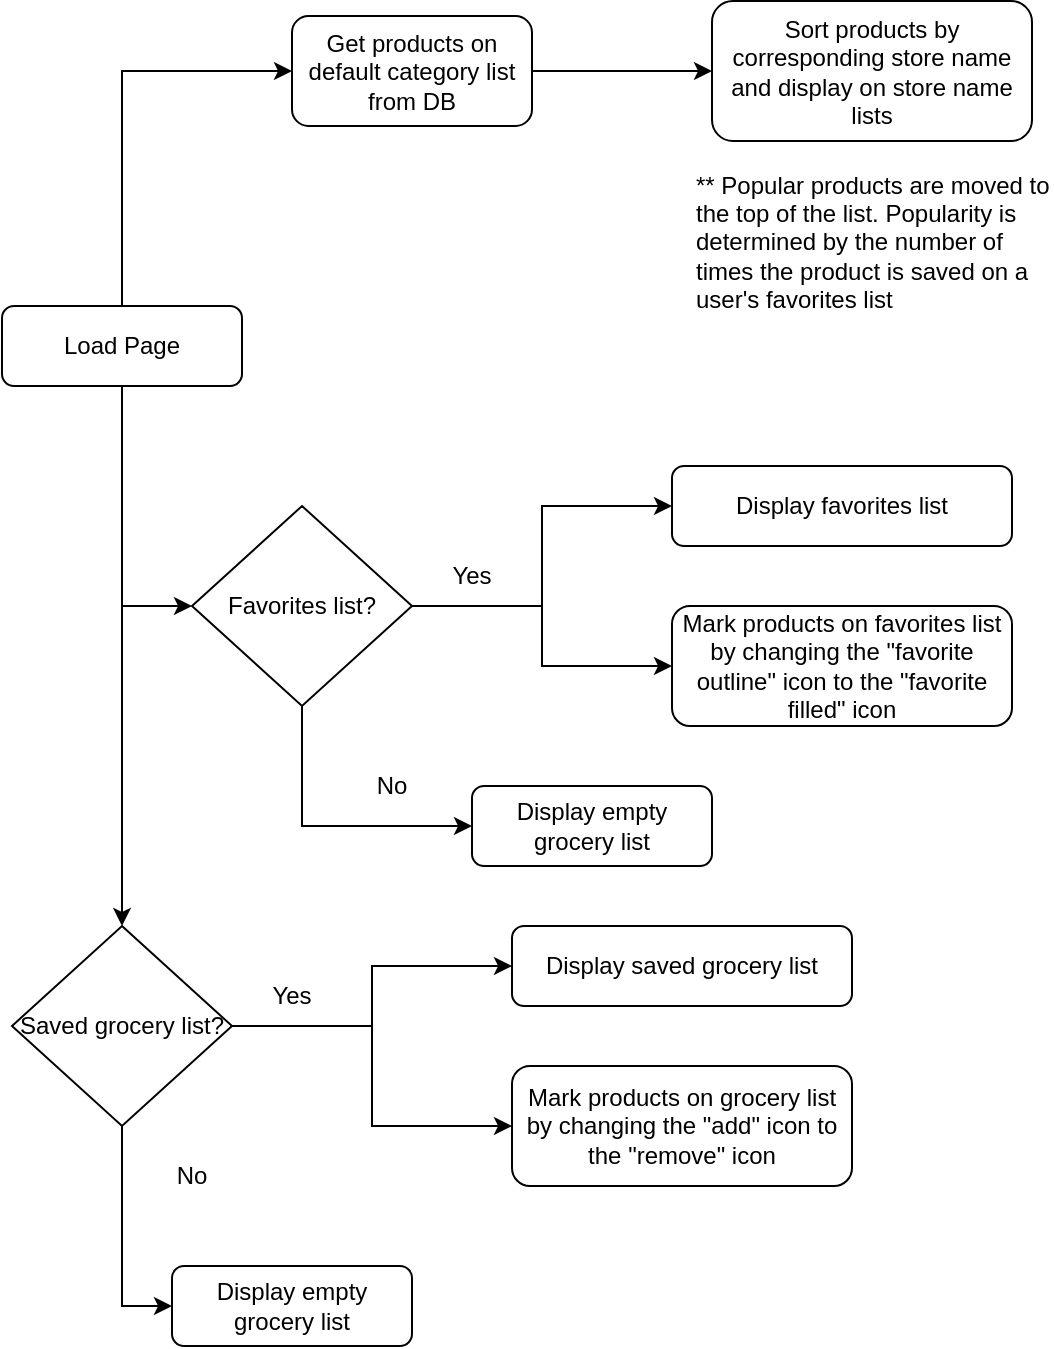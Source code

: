 <mxfile version="19.0.3" type="device" pages="3"><diagram id="GzibmVHwQxXgaApTbVRx" name="Initial Page Load"><mxGraphModel dx="1426" dy="905" grid="1" gridSize="10" guides="1" tooltips="1" connect="1" arrows="1" fold="1" page="1" pageScale="1" pageWidth="850" pageHeight="1100" math="0" shadow="0"><root><mxCell id="0"/><mxCell id="1" parent="0"/><mxCell id="22KKqGLEUPmDsNO4cxpv-1" value="" style="edgeStyle=orthogonalEdgeStyle;rounded=0;orthogonalLoop=1;jettySize=auto;html=1;" edge="1" parent="1" source="22KKqGLEUPmDsNO4cxpv-2" target="22KKqGLEUPmDsNO4cxpv-4"><mxGeometry relative="1" as="geometry"/></mxCell><mxCell id="22KKqGLEUPmDsNO4cxpv-2" value="Get products on default category list&lt;br&gt;from DB" style="rounded=1;whiteSpace=wrap;html=1;fontSize=12;glass=0;strokeWidth=1;shadow=0;" vertex="1" parent="1"><mxGeometry x="265" y="90" width="120" height="55" as="geometry"/></mxCell><mxCell id="22KKqGLEUPmDsNO4cxpv-4" value="Sort products by corresponding store name and display on store name lists" style="rounded=1;whiteSpace=wrap;html=1;fontSize=12;glass=0;strokeWidth=1;shadow=0;" vertex="1" parent="1"><mxGeometry x="475" y="82.5" width="160" height="70" as="geometry"/></mxCell><mxCell id="22KKqGLEUPmDsNO4cxpv-9" style="edgeStyle=orthogonalEdgeStyle;rounded=0;orthogonalLoop=1;jettySize=auto;html=1;entryX=0;entryY=0.5;entryDx=0;entryDy=0;exitX=0.5;exitY=0;exitDx=0;exitDy=0;" edge="1" parent="1" source="22KKqGLEUPmDsNO4cxpv-12" target="22KKqGLEUPmDsNO4cxpv-2"><mxGeometry relative="1" as="geometry"><mxPoint x="165" y="245" as="sourcePoint"/><Array as="points"><mxPoint x="180" y="118"/></Array></mxGeometry></mxCell><mxCell id="22KKqGLEUPmDsNO4cxpv-57" style="edgeStyle=orthogonalEdgeStyle;rounded=0;orthogonalLoop=1;jettySize=auto;html=1;entryX=0.5;entryY=0;entryDx=0;entryDy=0;" edge="1" parent="1" source="22KKqGLEUPmDsNO4cxpv-12" target="22KKqGLEUPmDsNO4cxpv-40"><mxGeometry relative="1" as="geometry"/></mxCell><mxCell id="22KKqGLEUPmDsNO4cxpv-58" style="edgeStyle=orthogonalEdgeStyle;rounded=0;orthogonalLoop=1;jettySize=auto;html=1;entryX=0;entryY=0.5;entryDx=0;entryDy=0;" edge="1" parent="1" source="22KKqGLEUPmDsNO4cxpv-12" target="22KKqGLEUPmDsNO4cxpv-53"><mxGeometry relative="1" as="geometry"><Array as="points"><mxPoint x="180" y="385"/></Array></mxGeometry></mxCell><mxCell id="22KKqGLEUPmDsNO4cxpv-12" value="Load Page" style="rounded=1;whiteSpace=wrap;html=1;fontSize=12;glass=0;strokeWidth=1;shadow=0;" vertex="1" parent="1"><mxGeometry x="120" y="235" width="120" height="40" as="geometry"/></mxCell><mxCell id="22KKqGLEUPmDsNO4cxpv-26" value="Display favorites list" style="rounded=1;whiteSpace=wrap;html=1;fontSize=12;glass=0;strokeWidth=1;shadow=0;" vertex="1" parent="1"><mxGeometry x="455" y="315" width="170" height="40" as="geometry"/></mxCell><mxCell id="22KKqGLEUPmDsNO4cxpv-27" value="Display saved grocery list" style="rounded=1;whiteSpace=wrap;html=1;fontSize=12;glass=0;strokeWidth=1;shadow=0;" vertex="1" parent="1"><mxGeometry x="375" y="545" width="170" height="40" as="geometry"/></mxCell><mxCell id="22KKqGLEUPmDsNO4cxpv-37" value="Display empty grocery list" style="rounded=1;whiteSpace=wrap;html=1;fontSize=12;glass=0;strokeWidth=1;shadow=0;" vertex="1" parent="1"><mxGeometry x="205" y="715" width="120" height="40" as="geometry"/></mxCell><mxCell id="22KKqGLEUPmDsNO4cxpv-39" style="edgeStyle=orthogonalEdgeStyle;rounded=0;orthogonalLoop=1;jettySize=auto;html=1;entryX=0;entryY=0.5;entryDx=0;entryDy=0;" edge="1" parent="1" source="22KKqGLEUPmDsNO4cxpv-40" target="22KKqGLEUPmDsNO4cxpv-37"><mxGeometry relative="1" as="geometry"/></mxCell><mxCell id="22KKqGLEUPmDsNO4cxpv-50" style="edgeStyle=orthogonalEdgeStyle;rounded=0;orthogonalLoop=1;jettySize=auto;html=1;" edge="1" parent="1" source="22KKqGLEUPmDsNO4cxpv-40" target="22KKqGLEUPmDsNO4cxpv-27"><mxGeometry relative="1" as="geometry"/></mxCell><mxCell id="22KKqGLEUPmDsNO4cxpv-52" style="edgeStyle=orthogonalEdgeStyle;rounded=0;orthogonalLoop=1;jettySize=auto;html=1;entryX=0;entryY=0.5;entryDx=0;entryDy=0;" edge="1" parent="1" source="22KKqGLEUPmDsNO4cxpv-40" target="22KKqGLEUPmDsNO4cxpv-51"><mxGeometry relative="1" as="geometry"/></mxCell><mxCell id="22KKqGLEUPmDsNO4cxpv-40" value="Saved grocery list?" style="rhombus;whiteSpace=wrap;html=1;" vertex="1" parent="1"><mxGeometry x="125" y="545" width="110" height="100" as="geometry"/></mxCell><mxCell id="22KKqGLEUPmDsNO4cxpv-41" value="Yes" style="text;html=1;strokeColor=none;fillColor=none;align=center;verticalAlign=middle;whiteSpace=wrap;rounded=0;" vertex="1" parent="1"><mxGeometry x="235" y="565" width="60" height="30" as="geometry"/></mxCell><mxCell id="22KKqGLEUPmDsNO4cxpv-42" value="No" style="text;html=1;strokeColor=none;fillColor=none;align=center;verticalAlign=middle;whiteSpace=wrap;rounded=0;" vertex="1" parent="1"><mxGeometry x="185" y="655" width="60" height="30" as="geometry"/></mxCell><mxCell id="22KKqGLEUPmDsNO4cxpv-51" value="Mark products on grocery list by changing the &quot;add&quot; icon to the &quot;remove&quot; icon" style="rounded=1;whiteSpace=wrap;html=1;fontSize=12;glass=0;strokeWidth=1;shadow=0;" vertex="1" parent="1"><mxGeometry x="375" y="615" width="170" height="60" as="geometry"/></mxCell><mxCell id="22KKqGLEUPmDsNO4cxpv-60" style="edgeStyle=orthogonalEdgeStyle;rounded=0;orthogonalLoop=1;jettySize=auto;html=1;entryX=0;entryY=0.5;entryDx=0;entryDy=0;" edge="1" parent="1" source="22KKqGLEUPmDsNO4cxpv-53" target="22KKqGLEUPmDsNO4cxpv-59"><mxGeometry relative="1" as="geometry"><Array as="points"><mxPoint x="270" y="495"/></Array></mxGeometry></mxCell><mxCell id="22KKqGLEUPmDsNO4cxpv-63" style="edgeStyle=orthogonalEdgeStyle;rounded=0;orthogonalLoop=1;jettySize=auto;html=1;entryX=0;entryY=0.5;entryDx=0;entryDy=0;" edge="1" parent="1" source="22KKqGLEUPmDsNO4cxpv-53" target="22KKqGLEUPmDsNO4cxpv-26"><mxGeometry relative="1" as="geometry"/></mxCell><mxCell id="22KKqGLEUPmDsNO4cxpv-65" style="edgeStyle=orthogonalEdgeStyle;rounded=0;orthogonalLoop=1;jettySize=auto;html=1;entryX=0;entryY=0.5;entryDx=0;entryDy=0;" edge="1" parent="1" source="22KKqGLEUPmDsNO4cxpv-53" target="22KKqGLEUPmDsNO4cxpv-62"><mxGeometry relative="1" as="geometry"/></mxCell><mxCell id="22KKqGLEUPmDsNO4cxpv-53" value="Favorites list?" style="rhombus;whiteSpace=wrap;html=1;" vertex="1" parent="1"><mxGeometry x="215" y="335" width="110" height="100" as="geometry"/></mxCell><mxCell id="22KKqGLEUPmDsNO4cxpv-59" value="Display empty grocery list" style="rounded=1;whiteSpace=wrap;html=1;fontSize=12;glass=0;strokeWidth=1;shadow=0;" vertex="1" parent="1"><mxGeometry x="355" y="475" width="120" height="40" as="geometry"/></mxCell><mxCell id="22KKqGLEUPmDsNO4cxpv-61" value="No" style="text;html=1;strokeColor=none;fillColor=none;align=center;verticalAlign=middle;whiteSpace=wrap;rounded=0;" vertex="1" parent="1"><mxGeometry x="285" y="460" width="60" height="30" as="geometry"/></mxCell><mxCell id="22KKqGLEUPmDsNO4cxpv-62" value="Mark products on favorites list by changing the &quot;favorite outline&quot; icon to the &quot;favorite filled&quot; icon" style="rounded=1;whiteSpace=wrap;html=1;fontSize=12;glass=0;strokeWidth=1;shadow=0;" vertex="1" parent="1"><mxGeometry x="455" y="385" width="170" height="60" as="geometry"/></mxCell><mxCell id="22KKqGLEUPmDsNO4cxpv-64" value="Yes" style="text;html=1;strokeColor=none;fillColor=none;align=center;verticalAlign=middle;whiteSpace=wrap;rounded=0;" vertex="1" parent="1"><mxGeometry x="325" y="355" width="60" height="30" as="geometry"/></mxCell><mxCell id="TbQIPApT_66tH-mXbO3o-2" value="** Popular products are moved to the top of the list. Popularity is determined by the number of times the product is saved on a user's favorites list" style="text;html=1;strokeColor=none;fillColor=none;align=left;verticalAlign=middle;whiteSpace=wrap;rounded=0;" vertex="1" parent="1"><mxGeometry x="465" y="152.5" width="180" height="100" as="geometry"/></mxCell></root></mxGraphModel></diagram><diagram id="Sd7cJ7D7Cdnp2zWhR5HX" name="User Actions"><mxGraphModel dx="1426" dy="905" grid="1" gridSize="10" guides="1" tooltips="1" connect="1" arrows="1" fold="1" page="1" pageScale="1" pageWidth="850" pageHeight="1100" math="0" shadow="0"><root><mxCell id="0"/><mxCell id="1" parent="0"/><mxCell id="zLMz1lOy_Z3_U30QEWxS-1" value="Display only products on store lists in that category with popular products at the top of the list" style="rounded=1;whiteSpace=wrap;html=1;fontSize=12;glass=0;strokeWidth=1;shadow=0;" vertex="1" parent="1"><mxGeometry x="440" y="70" width="150" height="80" as="geometry"/></mxCell><mxCell id="zLMz1lOy_Z3_U30QEWxS-7" style="edgeStyle=orthogonalEdgeStyle;rounded=0;orthogonalLoop=1;jettySize=auto;html=1;entryX=0.5;entryY=1;entryDx=0;entryDy=0;" edge="1" parent="1" target="zLMz1lOy_Z3_U30QEWxS-9"><mxGeometry relative="1" as="geometry"><mxPoint x="460" y="125" as="sourcePoint"/></mxGeometry></mxCell><mxCell id="zLMz1lOy_Z3_U30QEWxS-10" value="Change to filled favorite icon" style="rounded=1;whiteSpace=wrap;html=1;fontSize=12;glass=0;strokeWidth=1;shadow=0;" vertex="1" parent="1"><mxGeometry x="400" y="420" width="120" height="40" as="geometry"/></mxCell><mxCell id="XY7_YXpVLgqoKUwTHV8E-6" style="edgeStyle=orthogonalEdgeStyle;rounded=0;orthogonalLoop=1;jettySize=auto;html=1;entryX=0;entryY=0.5;entryDx=0;entryDy=0;" edge="1" parent="1" source="XY7_YXpVLgqoKUwTHV8E-2" target="zLMz1lOy_Z3_U30QEWxS-1"><mxGeometry relative="1" as="geometry"/></mxCell><mxCell id="XY7_YXpVLgqoKUwTHV8E-2" value="Check if product is on user's list and change icon if needed if true" style="rounded=1;whiteSpace=wrap;html=1;fontSize=12;glass=0;strokeWidth=1;shadow=0;" vertex="1" parent="1"><mxGeometry x="250" y="75" width="120" height="70" as="geometry"/></mxCell><mxCell id="XY7_YXpVLgqoKUwTHV8E-5" value="" style="rounded=1;whiteSpace=wrap;html=1;fontSize=12;glass=0;strokeWidth=1;shadow=0;" vertex="1" parent="1"><mxGeometry x="660" y="600" width="150" height="80" as="geometry"/></mxCell><mxCell id="XY7_YXpVLgqoKUwTHV8E-11" value="Display only items in the selected category and with titles that start with user query with popular products at the top of the list" style="rounded=1;whiteSpace=wrap;html=1;fontSize=12;glass=0;strokeWidth=1;shadow=0;" vertex="1" parent="1"><mxGeometry x="250" y="272.5" width="220" height="95" as="geometry"/></mxCell><mxCell id="OjBxqK8qCiIyxo6PBWiG-10" style="edgeStyle=orthogonalEdgeStyle;rounded=0;orthogonalLoop=1;jettySize=auto;html=1;entryX=0;entryY=0.5;entryDx=0;entryDy=0;" edge="1" parent="1" source="OjBxqK8qCiIyxo6PBWiG-1" target="zLMz1lOy_Z3_U30QEWxS-10"><mxGeometry relative="1" as="geometry"><Array as="points"><mxPoint x="325" y="440"/></Array></mxGeometry></mxCell><mxCell id="OjBxqK8qCiIyxo6PBWiG-13" style="edgeStyle=orthogonalEdgeStyle;rounded=0;orthogonalLoop=1;jettySize=auto;html=1;entryX=0;entryY=0.5;entryDx=0;entryDy=0;" edge="1" parent="1" source="OjBxqK8qCiIyxo6PBWiG-1" target="OjBxqK8qCiIyxo6PBWiG-9"><mxGeometry relative="1" as="geometry"><mxPoint x="400" y="540" as="targetPoint"/><Array as="points"><mxPoint x="325" y="510"/></Array></mxGeometry></mxCell><mxCell id="OjBxqK8qCiIyxo6PBWiG-16" style="edgeStyle=orthogonalEdgeStyle;rounded=0;orthogonalLoop=1;jettySize=auto;html=1;entryX=0;entryY=0.5;entryDx=0;entryDy=0;" edge="1" parent="1" source="OjBxqK8qCiIyxo6PBWiG-1" target="OjBxqK8qCiIyxo6PBWiG-14"><mxGeometry relative="1" as="geometry"/></mxCell><mxCell id="OjBxqK8qCiIyxo6PBWiG-17" style="edgeStyle=orthogonalEdgeStyle;rounded=0;orthogonalLoop=1;jettySize=auto;html=1;entryX=0;entryY=0.5;entryDx=0;entryDy=0;" edge="1" parent="1" source="OjBxqK8qCiIyxo6PBWiG-1" target="OjBxqK8qCiIyxo6PBWiG-15"><mxGeometry relative="1" as="geometry"/></mxCell><mxCell id="OjBxqK8qCiIyxo6PBWiG-1" value="Is favorite&lt;br&gt;&amp;nbsp;icon outlined?" style="rhombus;whiteSpace=wrap;html=1;" vertex="1" parent="1"><mxGeometry x="250" y="560" width="150" height="60" as="geometry"/></mxCell><mxCell id="OjBxqK8qCiIyxo6PBWiG-4" style="edgeStyle=orthogonalEdgeStyle;rounded=0;orthogonalLoop=1;jettySize=auto;html=1;entryX=0;entryY=0.5;entryDx=0;entryDy=0;" edge="1" parent="1" source="OjBxqK8qCiIyxo6PBWiG-3" target="XY7_YXpVLgqoKUwTHV8E-2"><mxGeometry relative="1" as="geometry"/></mxCell><mxCell id="OjBxqK8qCiIyxo6PBWiG-3" value="&lt;span style=&quot;&quot;&gt;User selects category different from default category&lt;/span&gt;" style="rounded=0;whiteSpace=wrap;html=1;" vertex="1" parent="1"><mxGeometry x="30" y="70" width="150" height="80" as="geometry"/></mxCell><mxCell id="OjBxqK8qCiIyxo6PBWiG-8" style="edgeStyle=orthogonalEdgeStyle;rounded=0;orthogonalLoop=1;jettySize=auto;html=1;entryX=0;entryY=0.5;entryDx=0;entryDy=0;" edge="1" parent="1" source="OjBxqK8qCiIyxo6PBWiG-5" target="OjBxqK8qCiIyxo6PBWiG-1"><mxGeometry relative="1" as="geometry"/></mxCell><mxCell id="OjBxqK8qCiIyxo6PBWiG-5" value="User clicks favorites button on product on store list or on user lists" style="rounded=0;whiteSpace=wrap;html=1;" vertex="1" parent="1"><mxGeometry x="30" y="550" width="150" height="80" as="geometry"/></mxCell><mxCell id="OjBxqK8qCiIyxo6PBWiG-7" style="edgeStyle=orthogonalEdgeStyle;rounded=0;orthogonalLoop=1;jettySize=auto;html=1;" edge="1" parent="1" source="OjBxqK8qCiIyxo6PBWiG-6" target="XY7_YXpVLgqoKUwTHV8E-11"><mxGeometry relative="1" as="geometry"/></mxCell><mxCell id="OjBxqK8qCiIyxo6PBWiG-6" value="User searches for product using search box" style="rounded=0;whiteSpace=wrap;html=1;" vertex="1" parent="1"><mxGeometry x="30" y="280" width="150" height="80" as="geometry"/></mxCell><mxCell id="OjBxqK8qCiIyxo6PBWiG-9" value="Add product to favorites list" style="rounded=1;whiteSpace=wrap;html=1;fontSize=12;glass=0;strokeWidth=1;shadow=0;" vertex="1" parent="1"><mxGeometry x="400" y="490" width="120" height="40" as="geometry"/></mxCell><mxCell id="OjBxqK8qCiIyxo6PBWiG-12" value="Yes" style="text;html=1;strokeColor=none;fillColor=none;align=center;verticalAlign=middle;whiteSpace=wrap;rounded=0;" vertex="1" parent="1"><mxGeometry x="320" y="470" width="60" height="30" as="geometry"/></mxCell><mxCell id="OjBxqK8qCiIyxo6PBWiG-14" value="Change to outline favorite icon" style="rounded=1;whiteSpace=wrap;html=1;fontSize=12;glass=0;strokeWidth=1;shadow=0;" vertex="1" parent="1"><mxGeometry x="400" y="640" width="120" height="40" as="geometry"/></mxCell><mxCell id="OjBxqK8qCiIyxo6PBWiG-15" value="Remove product from favorites list" style="rounded=1;whiteSpace=wrap;html=1;fontSize=12;glass=0;strokeWidth=1;shadow=0;" vertex="1" parent="1"><mxGeometry x="400" y="710" width="120" height="40" as="geometry"/></mxCell><mxCell id="OjBxqK8qCiIyxo6PBWiG-18" value="No" style="text;html=1;strokeColor=none;fillColor=none;align=center;verticalAlign=middle;whiteSpace=wrap;rounded=0;" vertex="1" parent="1"><mxGeometry x="330" y="680" width="60" height="30" as="geometry"/></mxCell><mxCell id="OjBxqK8qCiIyxo6PBWiG-19" value="Change to &lt;br&gt;&quot;Remove&quot; icon" style="rounded=1;whiteSpace=wrap;html=1;fontSize=12;glass=0;strokeWidth=1;shadow=0;" vertex="1" parent="1"><mxGeometry x="400" y="810" width="120" height="40" as="geometry"/></mxCell><mxCell id="OjBxqK8qCiIyxo6PBWiG-20" style="edgeStyle=orthogonalEdgeStyle;rounded=0;orthogonalLoop=1;jettySize=auto;html=1;entryX=0;entryY=0.5;entryDx=0;entryDy=0;" edge="1" parent="1" source="OjBxqK8qCiIyxo6PBWiG-24" target="OjBxqK8qCiIyxo6PBWiG-19"><mxGeometry relative="1" as="geometry"><Array as="points"><mxPoint x="325" y="830"/></Array></mxGeometry></mxCell><mxCell id="OjBxqK8qCiIyxo6PBWiG-21" style="edgeStyle=orthogonalEdgeStyle;rounded=0;orthogonalLoop=1;jettySize=auto;html=1;entryX=0;entryY=0.5;entryDx=0;entryDy=0;" edge="1" parent="1" source="OjBxqK8qCiIyxo6PBWiG-24" target="OjBxqK8qCiIyxo6PBWiG-27"><mxGeometry relative="1" as="geometry"><mxPoint x="400" y="930" as="targetPoint"/><Array as="points"><mxPoint x="325" y="900"/></Array></mxGeometry></mxCell><mxCell id="OjBxqK8qCiIyxo6PBWiG-22" style="edgeStyle=orthogonalEdgeStyle;rounded=0;orthogonalLoop=1;jettySize=auto;html=1;entryX=0;entryY=0.5;entryDx=0;entryDy=0;" edge="1" parent="1" source="OjBxqK8qCiIyxo6PBWiG-24" target="OjBxqK8qCiIyxo6PBWiG-29"><mxGeometry relative="1" as="geometry"/></mxCell><mxCell id="OjBxqK8qCiIyxo6PBWiG-23" style="edgeStyle=orthogonalEdgeStyle;rounded=0;orthogonalLoop=1;jettySize=auto;html=1;entryX=0;entryY=0.5;entryDx=0;entryDy=0;" edge="1" parent="1" source="OjBxqK8qCiIyxo6PBWiG-24" target="OjBxqK8qCiIyxo6PBWiG-30"><mxGeometry relative="1" as="geometry"/></mxCell><mxCell id="OjBxqK8qCiIyxo6PBWiG-24" value="Is button &lt;br&gt;&quot;Add&quot; icon?" style="rhombus;whiteSpace=wrap;html=1;" vertex="1" parent="1"><mxGeometry x="250" y="950" width="150" height="60" as="geometry"/></mxCell><mxCell id="OjBxqK8qCiIyxo6PBWiG-25" style="edgeStyle=orthogonalEdgeStyle;rounded=0;orthogonalLoop=1;jettySize=auto;html=1;entryX=0;entryY=0.5;entryDx=0;entryDy=0;" edge="1" parent="1" source="OjBxqK8qCiIyxo6PBWiG-26" target="OjBxqK8qCiIyxo6PBWiG-24"><mxGeometry relative="1" as="geometry"/></mxCell><mxCell id="OjBxqK8qCiIyxo6PBWiG-26" value="User clicks grocery list (&quot;add&quot;/&quot;remove&quot;) button on product on store list or on user lists" style="rounded=0;whiteSpace=wrap;html=1;" vertex="1" parent="1"><mxGeometry x="30" y="940" width="150" height="80" as="geometry"/></mxCell><mxCell id="OjBxqK8qCiIyxo6PBWiG-27" value="Add product to grocery list" style="rounded=1;whiteSpace=wrap;html=1;fontSize=12;glass=0;strokeWidth=1;shadow=0;" vertex="1" parent="1"><mxGeometry x="400" y="880" width="120" height="40" as="geometry"/></mxCell><mxCell id="OjBxqK8qCiIyxo6PBWiG-28" value="Yes" style="text;html=1;strokeColor=none;fillColor=none;align=center;verticalAlign=middle;whiteSpace=wrap;rounded=0;" vertex="1" parent="1"><mxGeometry x="320" y="860" width="60" height="30" as="geometry"/></mxCell><mxCell id="OjBxqK8qCiIyxo6PBWiG-29" value="Change to &lt;br&gt;&quot;Add&quot; icon" style="rounded=1;whiteSpace=wrap;html=1;fontSize=12;glass=0;strokeWidth=1;shadow=0;" vertex="1" parent="1"><mxGeometry x="400" y="1030" width="120" height="40" as="geometry"/></mxCell><mxCell id="OjBxqK8qCiIyxo6PBWiG-30" value="Remove product from grocery list" style="rounded=1;whiteSpace=wrap;html=1;fontSize=12;glass=0;strokeWidth=1;shadow=0;" vertex="1" parent="1"><mxGeometry x="400" y="1100" width="120" height="40" as="geometry"/></mxCell><mxCell id="OjBxqK8qCiIyxo6PBWiG-31" value="No" style="text;html=1;strokeColor=none;fillColor=none;align=center;verticalAlign=middle;whiteSpace=wrap;rounded=0;" vertex="1" parent="1"><mxGeometry x="330" y="1070" width="60" height="30" as="geometry"/></mxCell></root></mxGraphModel></diagram><diagram id="FEctIlYyZ-9E6B5GvQKC" name="Compare Functionality"><mxGraphModel dx="1426" dy="2005" grid="1" gridSize="10" guides="1" tooltips="1" connect="1" arrows="1" fold="1" page="1" pageScale="1" pageWidth="850" pageHeight="1100" math="0" shadow="0"><root><mxCell id="0"/><mxCell id="1" parent="0"/><mxCell id="quEB449ozSsFCOmxxDx5-1" value="Deselect product and remove border outline" style="rounded=1;whiteSpace=wrap;html=1;fontSize=12;glass=0;strokeWidth=1;shadow=0;" vertex="1" parent="1"><mxGeometry x="305" y="-810" width="120" height="60" as="geometry"/></mxCell><mxCell id="quEB449ozSsFCOmxxDx5-5" style="edgeStyle=orthogonalEdgeStyle;rounded=0;orthogonalLoop=1;jettySize=auto;html=1;entryX=0.5;entryY=0;entryDx=0;entryDy=0;" edge="1" parent="1" source="quEB449ozSsFCOmxxDx5-6" target="quEB449ozSsFCOmxxDx5-12"><mxGeometry relative="1" as="geometry"><Array as="points"><mxPoint x="125" y="-510"/></Array></mxGeometry></mxCell><mxCell id="quEB449ozSsFCOmxxDx5-15" style="edgeStyle=orthogonalEdgeStyle;rounded=0;orthogonalLoop=1;jettySize=auto;html=1;entryX=0;entryY=0.5;entryDx=0;entryDy=0;" edge="1" parent="1" source="quEB449ozSsFCOmxxDx5-6" target="quEB449ozSsFCOmxxDx5-1"><mxGeometry relative="1" as="geometry"/></mxCell><mxCell id="quEB449ozSsFCOmxxDx5-17" style="edgeStyle=orthogonalEdgeStyle;rounded=0;orthogonalLoop=1;jettySize=auto;html=1;entryX=0;entryY=0.5;entryDx=0;entryDy=0;" edge="1" parent="1" source="quEB449ozSsFCOmxxDx5-6" target="quEB449ozSsFCOmxxDx5-16"><mxGeometry relative="1" as="geometry"/></mxCell><mxCell id="quEB449ozSsFCOmxxDx5-6" value="Is product already selected?" style="rhombus;whiteSpace=wrap;html=1;" vertex="1" parent="1"><mxGeometry x="50" y="-760" width="150" height="90" as="geometry"/></mxCell><mxCell id="quEB449ozSsFCOmxxDx5-14" style="edgeStyle=orthogonalEdgeStyle;rounded=0;orthogonalLoop=1;jettySize=auto;html=1;entryX=0.5;entryY=0;entryDx=0;entryDy=0;" edge="1" parent="1" source="quEB449ozSsFCOmxxDx5-8" target="quEB449ozSsFCOmxxDx5-6"><mxGeometry relative="1" as="geometry"/></mxCell><mxCell id="quEB449ozSsFCOmxxDx5-8" value="User clicks product they wish to compare" style="rounded=0;whiteSpace=wrap;html=1;" vertex="1" parent="1"><mxGeometry x="50" y="-920" width="150" height="80" as="geometry"/></mxCell><mxCell id="quEB449ozSsFCOmxxDx5-10" value="Yes" style="text;html=1;strokeColor=none;fillColor=none;align=center;verticalAlign=middle;whiteSpace=wrap;rounded=0;" vertex="1" parent="1"><mxGeometry x="200" y="-740" width="60" height="30" as="geometry"/></mxCell><mxCell id="NdbtnA38lSSFSncAoyBx-2" style="edgeStyle=orthogonalEdgeStyle;rounded=0;orthogonalLoop=1;jettySize=auto;html=1;entryX=0;entryY=0.5;entryDx=0;entryDy=0;" edge="1" parent="1" source="quEB449ozSsFCOmxxDx5-12" target="quEB449ozSsFCOmxxDx5-18"><mxGeometry relative="1" as="geometry"/></mxCell><mxCell id="NdbtnA38lSSFSncAoyBx-3" style="edgeStyle=orthogonalEdgeStyle;rounded=0;orthogonalLoop=1;jettySize=auto;html=1;entryX=0;entryY=0.5;entryDx=0;entryDy=0;" edge="1" parent="1" source="quEB449ozSsFCOmxxDx5-12" target="quEB449ozSsFCOmxxDx5-19"><mxGeometry relative="1" as="geometry"/></mxCell><mxCell id="quEB449ozSsFCOmxxDx5-12" value="Set as product selected and add border outline&amp;nbsp;" style="rounded=1;whiteSpace=wrap;html=1;fontSize=12;glass=0;strokeWidth=1;shadow=0;" vertex="1" parent="1"><mxGeometry x="67.5" y="-500" width="115" height="50" as="geometry"/></mxCell><mxCell id="quEB449ozSsFCOmxxDx5-13" value="No" style="text;html=1;strokeColor=none;fillColor=none;align=center;verticalAlign=middle;whiteSpace=wrap;rounded=0;" vertex="1" parent="1"><mxGeometry x="120" y="-600" width="60" height="30" as="geometry"/></mxCell><mxCell id="quEB449ozSsFCOmxxDx5-16" value="Reset store lists to state before product selection" style="rounded=1;whiteSpace=wrap;html=1;fontSize=12;glass=0;strokeWidth=1;shadow=0;" vertex="1" parent="1"><mxGeometry x="305" y="-710" width="120" height="60" as="geometry"/></mxCell><mxCell id="NdbtnA38lSSFSncAoyBx-9" style="edgeStyle=orthogonalEdgeStyle;rounded=0;orthogonalLoop=1;jettySize=auto;html=1;entryX=0;entryY=0.5;entryDx=0;entryDy=0;" edge="1" parent="1" source="quEB449ozSsFCOmxxDx5-18" target="NdbtnA38lSSFSncAoyBx-8"><mxGeometry relative="1" as="geometry"/></mxCell><mxCell id="quEB449ozSsFCOmxxDx5-18" value="Compare title to other products on store lists and sort in descending order based on comparison probability" style="rounded=1;whiteSpace=wrap;html=1;fontSize=12;glass=0;strokeWidth=1;shadow=0;" vertex="1" parent="1"><mxGeometry x="260" y="-560" width="160" height="90" as="geometry"/></mxCell><mxCell id="quEB449ozSsFCOmxxDx5-19" value="Set probability of selected product to 1 so that it will move to the top of the list on it's own store list followed by similar products within it's store" style="rounded=1;whiteSpace=wrap;html=1;fontSize=12;glass=0;strokeWidth=1;shadow=0;" vertex="1" parent="1"><mxGeometry x="260" y="-430" width="160" height="110" as="geometry"/></mxCell><mxCell id="TtY6M9oCAAvtK3xN4NIu-6" style="edgeStyle=orthogonalEdgeStyle;rounded=0;orthogonalLoop=1;jettySize=auto;html=1;entryX=0.5;entryY=0;entryDx=0;entryDy=0;" edge="1" parent="1" source="NdbtnA38lSSFSncAoyBx-1" target="TtY6M9oCAAvtK3xN4NIu-5"><mxGeometry relative="1" as="geometry"/></mxCell><mxCell id="NdbtnA38lSSFSncAoyBx-1" value="Compare product increment price and quantity of the selected product to products with high probability matching titles in order to determine the cheapest product" style="rounded=1;whiteSpace=wrap;html=1;fontSize=12;glass=0;strokeWidth=1;shadow=0;" vertex="1" parent="1"><mxGeometry x="755" y="-345" width="200" height="100" as="geometry"/></mxCell><mxCell id="NdbtnA38lSSFSncAoyBx-6" value="Visually highlight/mark using color hierarchy based on title match schema" style="rounded=1;whiteSpace=wrap;html=1;fontSize=12;glass=0;strokeWidth=1;shadow=0;" vertex="1" parent="1"><mxGeometry x="540" y="-330" width="160" height="90" as="geometry"/></mxCell><mxCell id="TtY6M9oCAAvtK3xN4NIu-1" style="edgeStyle=orthogonalEdgeStyle;rounded=0;orthogonalLoop=1;jettySize=auto;html=1;entryX=0;entryY=0.5;entryDx=0;entryDy=0;" edge="1" parent="1" source="NdbtnA38lSSFSncAoyBx-8" target="NdbtnA38lSSFSncAoyBx-10"><mxGeometry relative="1" as="geometry"/></mxCell><mxCell id="TtY6M9oCAAvtK3xN4NIu-3" style="edgeStyle=orthogonalEdgeStyle;rounded=0;orthogonalLoop=1;jettySize=auto;html=1;entryX=0.5;entryY=0;entryDx=0;entryDy=0;" edge="1" parent="1" source="NdbtnA38lSSFSncAoyBx-8" target="NdbtnA38lSSFSncAoyBx-6"><mxGeometry relative="1" as="geometry"/></mxCell><mxCell id="TtY6M9oCAAvtK3xN4NIu-4" style="edgeStyle=orthogonalEdgeStyle;rounded=0;orthogonalLoop=1;jettySize=auto;html=1;entryX=0.5;entryY=0;entryDx=0;entryDy=0;" edge="1" parent="1" source="NdbtnA38lSSFSncAoyBx-8" target="NdbtnA38lSSFSncAoyBx-1"><mxGeometry relative="1" as="geometry"><Array as="points"><mxPoint x="720" y="-390"/><mxPoint x="855" y="-390"/></Array></mxGeometry></mxCell><mxCell id="NdbtnA38lSSFSncAoyBx-8" value="Are there other products with probability greater than 0?" style="rhombus;whiteSpace=wrap;html=1;" vertex="1" parent="1"><mxGeometry x="630" y="-585" width="180" height="140" as="geometry"/></mxCell><mxCell id="NdbtnA38lSSFSncAoyBx-10" value="Highlight/mark selected product as only product with that title&amp;nbsp;" style="rounded=1;whiteSpace=wrap;html=1;fontSize=12;glass=0;strokeWidth=1;shadow=0;" vertex="1" parent="1"><mxGeometry x="940" y="-542.5" width="160" height="55" as="geometry"/></mxCell><mxCell id="NdbtnA38lSSFSncAoyBx-11" value="Is there a probability limit where product titles still show a similarity rating but the similarity is not enough to justify products being compared?" style="text;html=1;strokeColor=none;fillColor=none;align=center;verticalAlign=middle;whiteSpace=wrap;rounded=0;" vertex="1" parent="1"><mxGeometry x="755" y="-690" width="230" height="90" as="geometry"/></mxCell><mxCell id="NdbtnA38lSSFSncAoyBx-13" value="No" style="text;html=1;strokeColor=none;fillColor=none;align=center;verticalAlign=middle;whiteSpace=wrap;rounded=0;" vertex="1" parent="1"><mxGeometry x="840" y="-550" width="60" height="30" as="geometry"/></mxCell><mxCell id="NdbtnA38lSSFSncAoyBx-14" value="Yes" style="text;html=1;strokeColor=none;fillColor=none;align=center;verticalAlign=middle;whiteSpace=wrap;rounded=0;" vertex="1" parent="1"><mxGeometry x="260" y="285" width="60" height="30" as="geometry"/></mxCell><mxCell id="TtY6M9oCAAvtK3xN4NIu-2" value="Yes" style="text;html=1;strokeColor=none;fillColor=none;align=center;verticalAlign=middle;whiteSpace=wrap;rounded=0;" vertex="1" parent="1"><mxGeometry x="740" y="-440" width="60" height="30" as="geometry"/></mxCell><mxCell id="TtY6M9oCAAvtK3xN4NIu-5" value="Visually highlight/mark using color hierarchy based on cheapest product&amp;nbsp;" style="rounded=1;whiteSpace=wrap;html=1;fontSize=12;glass=0;strokeWidth=1;shadow=0;" vertex="1" parent="1"><mxGeometry x="780" y="-180" width="150" height="80" as="geometry"/></mxCell><mxCell id="TtY6M9oCAAvtK3xN4NIu-7" value="What should be the back up comparison if increment is not available or uses different measurements when assessing similar product prices. Example: Lemons are $0.50/lemon at Safeway or $2.00/lb at Whole Foods" style="text;html=1;strokeColor=none;fillColor=none;align=center;verticalAlign=middle;whiteSpace=wrap;rounded=0;" vertex="1" parent="1"><mxGeometry x="1010" y="-350" width="260" height="110" as="geometry"/></mxCell></root></mxGraphModel></diagram></mxfile>